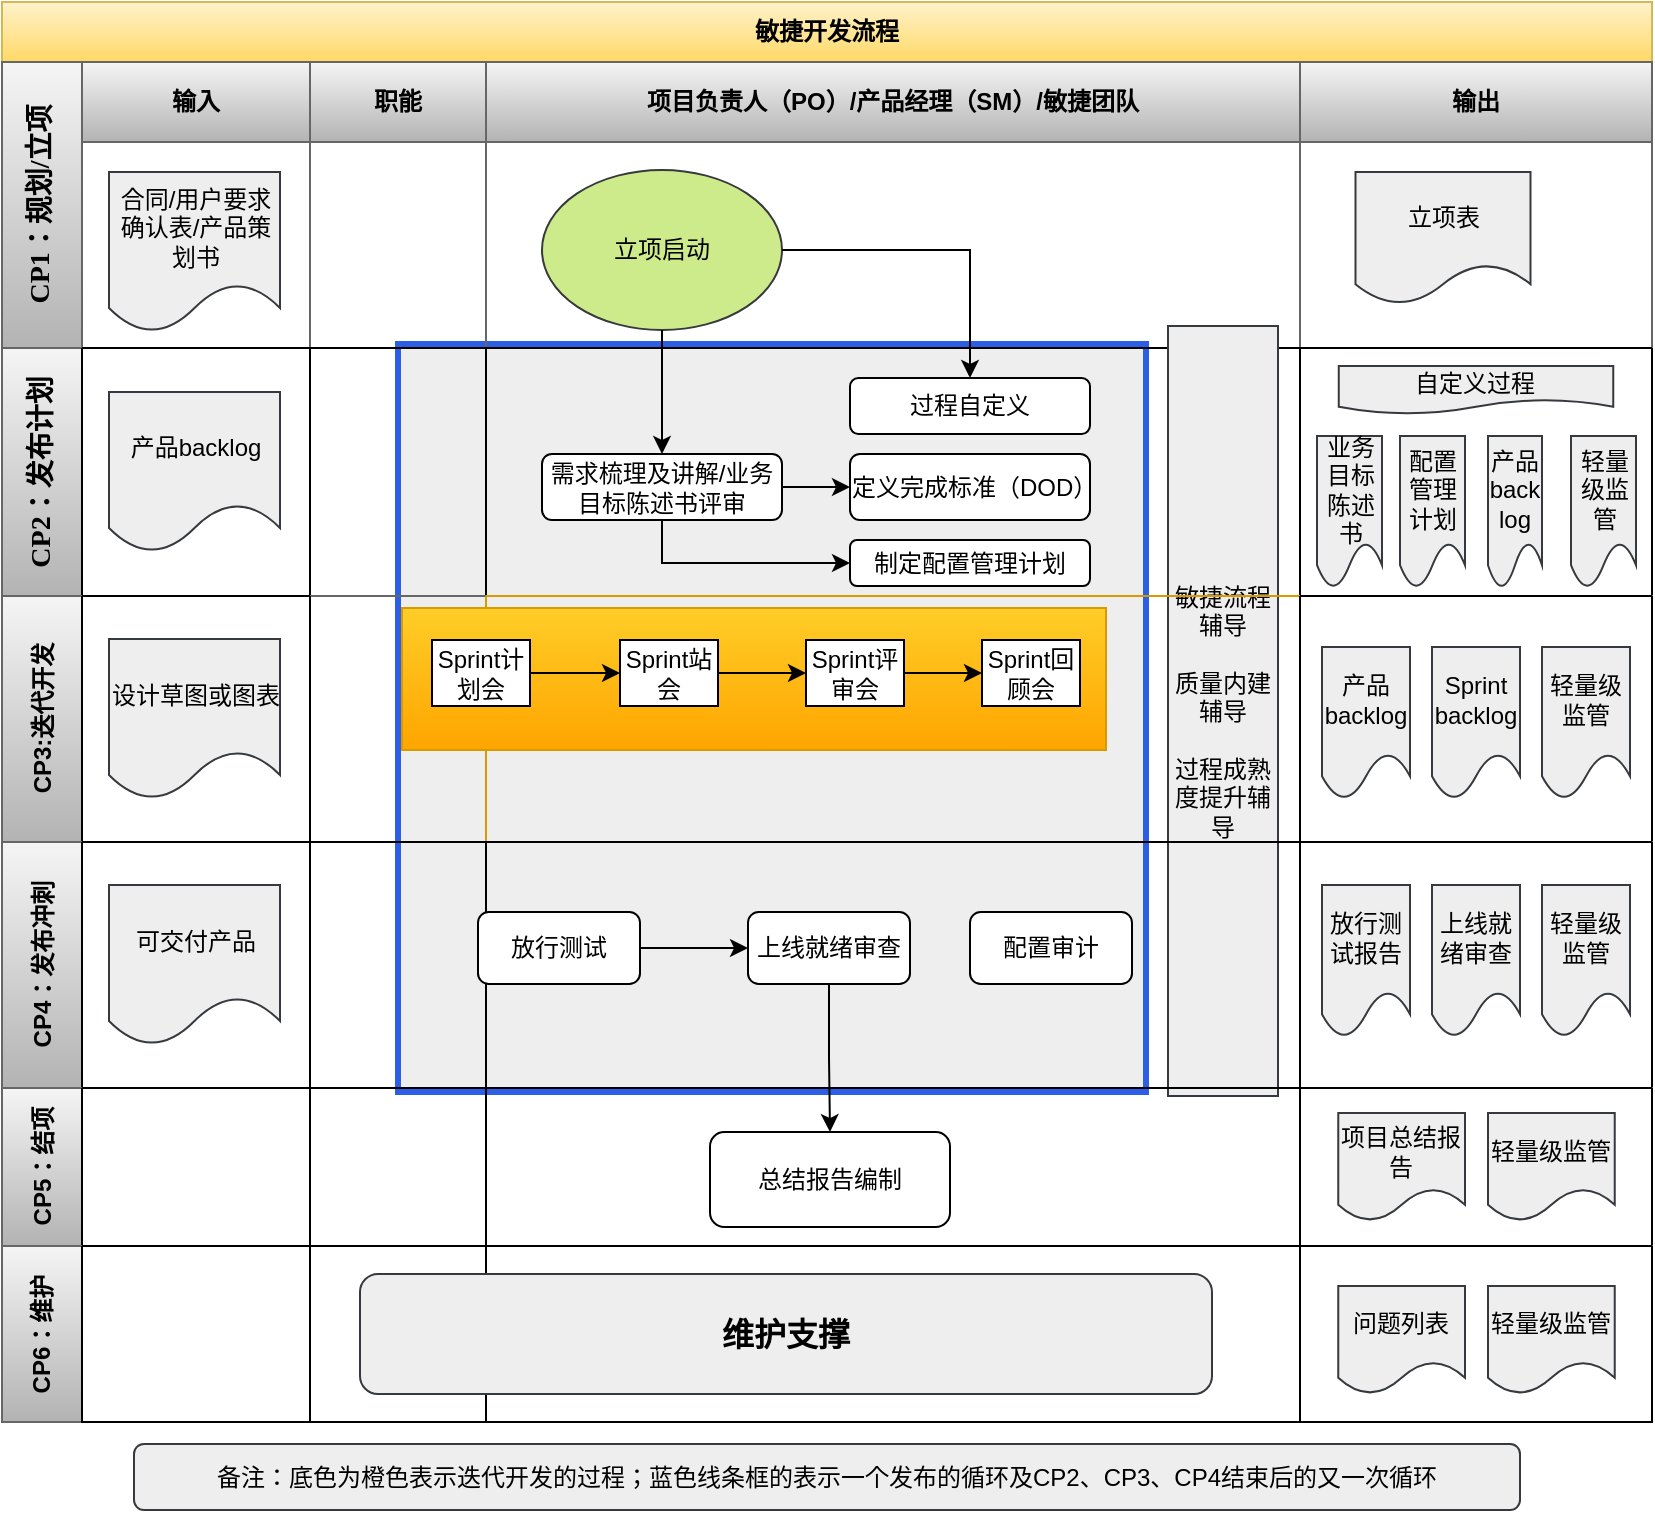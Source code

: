 <mxfile version="14.2.7" type="github">
  <diagram id="xMsZwE5U7lx6iym2p2ss" name="Page-1">
    <mxGraphModel dx="1038" dy="556" grid="1" gridSize="11" guides="1" tooltips="1" connect="1" arrows="1" fold="1" page="1" pageScale="1" pageWidth="827" pageHeight="1169" math="0" shadow="0">
      <root>
        <mxCell id="0" />
        <mxCell id="1" parent="0" />
        <mxCell id="d9clo69hiW4yOXyT_c3d-487" value="" style="rounded=0;whiteSpace=wrap;html=1;shadow=0;fillColor=#eeeeee;strokeColor=#2D5EE6;strokeWidth=3;" vertex="1" parent="1">
          <mxGeometry x="198" y="253" width="374" height="374" as="geometry" />
        </mxCell>
        <mxCell id="d9clo69hiW4yOXyT_c3d-7" value="敏捷开发流程" style="shape=table;childLayout=tableLayout;rowLines=0;columnLines=0;startSize=30;html=1;whiteSpace=wrap;collapsible=0;recursiveResize=0;expand=0;pointerEvents=0;fontStyle=1;align=center;strokeColor=#d6b656;gradientColor=#ffd966;fillColor=#fff2cc;" vertex="1" parent="1">
          <mxGeometry y="82" width="825" height="710" as="geometry" />
        </mxCell>
        <mxCell id="d9clo69hiW4yOXyT_c3d-8" value="&lt;font style=&quot;font-size: 14px&quot; face=&quot;Times New Roman&quot;&gt;CP1：规划/立项&lt;/font&gt;" style="swimlane;horizontal=0;points=[[0,0.5],[1,0.5]];portConstraint=eastwest;startSize=40;html=1;whiteSpace=wrap;collapsible=0;recursiveResize=0;expand=0;pointerEvents=0;fontStyle=1;gradientColor=#b3b3b3;fillColor=#f5f5f5;strokeColor=#666666;" vertex="1" parent="d9clo69hiW4yOXyT_c3d-7">
          <mxGeometry y="30" width="825" height="143" as="geometry" />
        </mxCell>
        <mxCell id="d9clo69hiW4yOXyT_c3d-9" value="输入" style="swimlane;connectable=0;startSize=40;html=1;whiteSpace=wrap;collapsible=0;recursiveResize=0;expand=0;pointerEvents=0;gradientColor=#b3b3b3;fillColor=#f5f5f5;strokeColor=#666666;" vertex="1" parent="d9clo69hiW4yOXyT_c3d-8">
          <mxGeometry x="40" width="114" height="143" as="geometry" />
        </mxCell>
        <mxCell id="d9clo69hiW4yOXyT_c3d-470" value="合同/用户要求确认表/产品策划书" style="shape=document;whiteSpace=wrap;html=1;boundedLbl=1;fillColor=#eeeeee;strokeColor=#36393d;" vertex="1" parent="d9clo69hiW4yOXyT_c3d-9">
          <mxGeometry x="13.5" y="55" width="85.5" height="80" as="geometry" />
        </mxCell>
        <mxCell id="d9clo69hiW4yOXyT_c3d-10" value="职能" style="swimlane;connectable=0;startSize=40;html=1;whiteSpace=wrap;collapsible=0;recursiveResize=0;expand=0;pointerEvents=0;gradientColor=#b3b3b3;fillColor=#f5f5f5;strokeColor=#666666;" vertex="1" parent="d9clo69hiW4yOXyT_c3d-8">
          <mxGeometry x="154" width="88" height="143" as="geometry" />
        </mxCell>
        <mxCell id="d9clo69hiW4yOXyT_c3d-11" value="项目负责人（PO）/产品经理（SM）/敏捷团队" style="swimlane;connectable=0;startSize=40;html=1;whiteSpace=wrap;collapsible=0;recursiveResize=0;expand=0;pointerEvents=0;gradientColor=#b3b3b3;fillColor=#f5f5f5;strokeColor=#666666;" vertex="1" parent="d9clo69hiW4yOXyT_c3d-8">
          <mxGeometry x="242" width="407" height="143" as="geometry" />
        </mxCell>
        <mxCell id="d9clo69hiW4yOXyT_c3d-475" value="立项启动" style="ellipse;whiteSpace=wrap;html=1;fillColor=#cdeb8b;strokeColor=#36393d;" vertex="1" parent="d9clo69hiW4yOXyT_c3d-11">
          <mxGeometry x="28" y="54" width="120" height="80" as="geometry" />
        </mxCell>
        <mxCell id="d9clo69hiW4yOXyT_c3d-446" value="输出" style="swimlane;connectable=0;startSize=40;html=1;whiteSpace=wrap;collapsible=0;recursiveResize=0;expand=0;pointerEvents=0;gradientColor=#b3b3b3;fillColor=#f5f5f5;strokeColor=#666666;" vertex="1" parent="d9clo69hiW4yOXyT_c3d-8">
          <mxGeometry x="649" width="176" height="143" as="geometry" />
        </mxCell>
        <mxCell id="d9clo69hiW4yOXyT_c3d-507" value="立项表" style="shape=document;whiteSpace=wrap;html=1;boundedLbl=1;fillColor=#eeeeee;strokeColor=#36393d;" vertex="1" parent="d9clo69hiW4yOXyT_c3d-446">
          <mxGeometry x="27.75" y="55" width="87.5" height="66" as="geometry" />
        </mxCell>
        <mxCell id="d9clo69hiW4yOXyT_c3d-12" value="&lt;font face=&quot;Times New Roman&quot; style=&quot;font-size: 14px&quot;&gt;CP2：发布计划&lt;/font&gt;" style="swimlane;horizontal=0;points=[[0,0.5],[1,0.5]];portConstraint=eastwest;startSize=40;html=1;whiteSpace=wrap;collapsible=0;recursiveResize=0;expand=0;pointerEvents=0;gradientColor=#b3b3b3;fillColor=#f5f5f5;strokeColor=#666666;" vertex="1" parent="d9clo69hiW4yOXyT_c3d-7">
          <mxGeometry y="173" width="825" height="124" as="geometry" />
        </mxCell>
        <mxCell id="d9clo69hiW4yOXyT_c3d-13" value="" style="swimlane;connectable=0;startSize=0;html=1;whiteSpace=wrap;collapsible=0;recursiveResize=0;expand=0;pointerEvents=0;" vertex="1" parent="d9clo69hiW4yOXyT_c3d-12">
          <mxGeometry x="40" width="114" height="124" as="geometry" />
        </mxCell>
        <mxCell id="d9clo69hiW4yOXyT_c3d-471" value="产品backlog" style="shape=document;whiteSpace=wrap;html=1;boundedLbl=1;fillColor=#eeeeee;strokeColor=#36393d;" vertex="1" parent="d9clo69hiW4yOXyT_c3d-13">
          <mxGeometry x="13.5" y="22" width="85.5" height="80" as="geometry" />
        </mxCell>
        <mxCell id="d9clo69hiW4yOXyT_c3d-14" value="" style="swimlane;connectable=0;startSize=0;html=1;whiteSpace=wrap;collapsible=0;recursiveResize=0;expand=0;pointerEvents=0;swimlaneLine=1;" vertex="1" parent="d9clo69hiW4yOXyT_c3d-12">
          <mxGeometry x="154" width="88" height="124" as="geometry" />
        </mxCell>
        <mxCell id="d9clo69hiW4yOXyT_c3d-15" value="" style="swimlane;connectable=0;startSize=0;html=1;whiteSpace=wrap;collapsible=0;recursiveResize=0;expand=0;pointerEvents=0;" vertex="1" parent="d9clo69hiW4yOXyT_c3d-12">
          <mxGeometry x="242" width="407" height="124" as="geometry" />
        </mxCell>
        <mxCell id="d9clo69hiW4yOXyT_c3d-479" value="" style="edgeStyle=orthogonalEdgeStyle;rounded=0;orthogonalLoop=1;jettySize=auto;html=1;" edge="1" parent="d9clo69hiW4yOXyT_c3d-15" source="d9clo69hiW4yOXyT_c3d-476" target="d9clo69hiW4yOXyT_c3d-478">
          <mxGeometry relative="1" as="geometry" />
        </mxCell>
        <mxCell id="d9clo69hiW4yOXyT_c3d-477" value="敏捷流程辅导&lt;br&gt;&lt;br&gt;质量内建辅导&lt;br&gt;&lt;br&gt;过程成熟度提升辅导" style="rounded=0;whiteSpace=wrap;html=1;fillColor=#eeeeee;strokeColor=#36393d;" vertex="1" parent="d9clo69hiW4yOXyT_c3d-15">
          <mxGeometry x="341" y="-11" width="55" height="385" as="geometry" />
        </mxCell>
        <mxCell id="d9clo69hiW4yOXyT_c3d-476" value="需求梳理及讲解/业务目标陈述书评审" style="rounded=1;whiteSpace=wrap;html=1;" vertex="1" parent="d9clo69hiW4yOXyT_c3d-15">
          <mxGeometry x="28" y="53" width="120" height="33" as="geometry" />
        </mxCell>
        <mxCell id="d9clo69hiW4yOXyT_c3d-482" value="过程自定义" style="whiteSpace=wrap;html=1;rounded=1;" vertex="1" parent="d9clo69hiW4yOXyT_c3d-15">
          <mxGeometry x="182" y="15" width="120" height="28" as="geometry" />
        </mxCell>
        <mxCell id="d9clo69hiW4yOXyT_c3d-478" value="定义完成标准（DOD）" style="whiteSpace=wrap;html=1;rounded=1;" vertex="1" parent="d9clo69hiW4yOXyT_c3d-15">
          <mxGeometry x="182" y="53" width="120" height="33" as="geometry" />
        </mxCell>
        <mxCell id="d9clo69hiW4yOXyT_c3d-480" value="制定配置管理计划" style="whiteSpace=wrap;html=1;rounded=1;" vertex="1" parent="d9clo69hiW4yOXyT_c3d-15">
          <mxGeometry x="182" y="96" width="120" height="23" as="geometry" />
        </mxCell>
        <mxCell id="d9clo69hiW4yOXyT_c3d-481" value="" style="edgeStyle=orthogonalEdgeStyle;rounded=0;orthogonalLoop=1;jettySize=auto;html=1;entryX=0;entryY=0.5;entryDx=0;entryDy=0;" edge="1" parent="d9clo69hiW4yOXyT_c3d-15" source="d9clo69hiW4yOXyT_c3d-476" target="d9clo69hiW4yOXyT_c3d-480">
          <mxGeometry relative="1" as="geometry">
            <mxPoint x="182" y="98" as="targetPoint" />
            <Array as="points">
              <mxPoint x="88" y="108" />
            </Array>
          </mxGeometry>
        </mxCell>
        <mxCell id="d9clo69hiW4yOXyT_c3d-447" style="swimlane;connectable=0;startSize=0;html=1;whiteSpace=wrap;collapsible=0;recursiveResize=0;expand=0;pointerEvents=0;" vertex="1" parent="d9clo69hiW4yOXyT_c3d-12">
          <mxGeometry x="649" width="176" height="124" as="geometry" />
        </mxCell>
        <mxCell id="d9clo69hiW4yOXyT_c3d-508" value="自定义过程" style="shape=document;whiteSpace=wrap;html=1;boundedLbl=1;fillColor=#eeeeee;strokeColor=#36393d;" vertex="1" parent="d9clo69hiW4yOXyT_c3d-447">
          <mxGeometry x="19.38" y="9" width="137.25" height="24" as="geometry" />
        </mxCell>
        <mxCell id="d9clo69hiW4yOXyT_c3d-509" value="业务目标陈述书" style="shape=document;whiteSpace=wrap;html=1;boundedLbl=1;fillColor=#eeeeee;strokeColor=#36393d;" vertex="1" parent="d9clo69hiW4yOXyT_c3d-447">
          <mxGeometry x="8.5" y="44" width="32.5" height="76" as="geometry" />
        </mxCell>
        <mxCell id="d9clo69hiW4yOXyT_c3d-512" value="配置管理计划" style="shape=document;whiteSpace=wrap;html=1;boundedLbl=1;fillColor=#eeeeee;strokeColor=#36393d;" vertex="1" parent="d9clo69hiW4yOXyT_c3d-447">
          <mxGeometry x="50" y="44" width="32.5" height="76" as="geometry" />
        </mxCell>
        <mxCell id="d9clo69hiW4yOXyT_c3d-513" value="产品back&lt;br&gt;log" style="shape=document;whiteSpace=wrap;html=1;boundedLbl=1;fillColor=#eeeeee;strokeColor=#36393d;" vertex="1" parent="d9clo69hiW4yOXyT_c3d-447">
          <mxGeometry x="94" y="44" width="27" height="76" as="geometry" />
        </mxCell>
        <mxCell id="d9clo69hiW4yOXyT_c3d-514" value="轻量级监管" style="shape=document;whiteSpace=wrap;html=1;boundedLbl=1;fillColor=#eeeeee;strokeColor=#36393d;" vertex="1" parent="d9clo69hiW4yOXyT_c3d-447">
          <mxGeometry x="135.5" y="44" width="32.5" height="76" as="geometry" />
        </mxCell>
        <mxCell id="d9clo69hiW4yOXyT_c3d-16" value="CP3:迭代开发" style="swimlane;horizontal=0;points=[[0,0.5],[1,0.5]];portConstraint=eastwest;startSize=40;html=1;whiteSpace=wrap;collapsible=0;recursiveResize=0;expand=0;pointerEvents=0;gradientColor=#b3b3b3;fillColor=#f5f5f5;strokeColor=#666666;" vertex="1" parent="d9clo69hiW4yOXyT_c3d-7">
          <mxGeometry y="297" width="825" height="123" as="geometry" />
        </mxCell>
        <mxCell id="d9clo69hiW4yOXyT_c3d-17" value="" style="swimlane;connectable=0;startSize=0;html=1;whiteSpace=wrap;collapsible=0;recursiveResize=0;expand=0;pointerEvents=0;" vertex="1" parent="d9clo69hiW4yOXyT_c3d-16">
          <mxGeometry x="40" width="114" height="123" as="geometry" />
        </mxCell>
        <mxCell id="d9clo69hiW4yOXyT_c3d-472" value="设计草图或图表" style="shape=document;whiteSpace=wrap;html=1;boundedLbl=1;fillColor=#eeeeee;strokeColor=#36393d;" vertex="1" parent="d9clo69hiW4yOXyT_c3d-17">
          <mxGeometry x="13.5" y="21.5" width="85.5" height="80" as="geometry" />
        </mxCell>
        <mxCell id="d9clo69hiW4yOXyT_c3d-18" value="" style="swimlane;connectable=0;startSize=0;html=1;whiteSpace=wrap;collapsible=0;recursiveResize=0;expand=0;pointerEvents=0;strokeColor=none;" vertex="1" parent="d9clo69hiW4yOXyT_c3d-16">
          <mxGeometry x="154" width="88" height="123" as="geometry" />
        </mxCell>
        <mxCell id="d9clo69hiW4yOXyT_c3d-19" value="" style="swimlane;connectable=0;startSize=0;html=1;whiteSpace=wrap;collapsible=0;recursiveResize=0;expand=0;pointerEvents=0;gradientColor=#ffa500;fillColor=#ffcd28;strokeColor=#d79b00;" vertex="1" parent="d9clo69hiW4yOXyT_c3d-16">
          <mxGeometry x="242" width="407" height="123" as="geometry" />
        </mxCell>
        <mxCell id="d9clo69hiW4yOXyT_c3d-488" value="" style="rounded=0;whiteSpace=wrap;html=1;shadow=0;strokeColor=#d79b00;fillColor=#ffcd28;gradientColor=#ffa500;" vertex="1" parent="d9clo69hiW4yOXyT_c3d-19">
          <mxGeometry x="-42" y="6" width="352" height="71" as="geometry" />
        </mxCell>
        <mxCell id="d9clo69hiW4yOXyT_c3d-496" style="edgeStyle=orthogonalEdgeStyle;rounded=0;orthogonalLoop=1;jettySize=auto;html=1;entryX=0;entryY=0.5;entryDx=0;entryDy=0;" edge="1" parent="d9clo69hiW4yOXyT_c3d-19" source="d9clo69hiW4yOXyT_c3d-489" target="d9clo69hiW4yOXyT_c3d-494">
          <mxGeometry relative="1" as="geometry" />
        </mxCell>
        <mxCell id="d9clo69hiW4yOXyT_c3d-489" value="Sprint计划会" style="rounded=0;whiteSpace=wrap;html=1;shadow=0;" vertex="1" parent="d9clo69hiW4yOXyT_c3d-19">
          <mxGeometry x="-27" y="22" width="49" height="33" as="geometry" />
        </mxCell>
        <mxCell id="d9clo69hiW4yOXyT_c3d-497" style="edgeStyle=orthogonalEdgeStyle;rounded=0;orthogonalLoop=1;jettySize=auto;html=1;entryX=0;entryY=0.5;entryDx=0;entryDy=0;" edge="1" parent="d9clo69hiW4yOXyT_c3d-19" source="d9clo69hiW4yOXyT_c3d-494" target="d9clo69hiW4yOXyT_c3d-493">
          <mxGeometry relative="1" as="geometry" />
        </mxCell>
        <mxCell id="d9clo69hiW4yOXyT_c3d-494" value="Sprint站会" style="rounded=0;whiteSpace=wrap;html=1;shadow=0;" vertex="1" parent="d9clo69hiW4yOXyT_c3d-19">
          <mxGeometry x="67" y="22" width="49" height="33" as="geometry" />
        </mxCell>
        <mxCell id="d9clo69hiW4yOXyT_c3d-498" style="edgeStyle=orthogonalEdgeStyle;rounded=0;orthogonalLoop=1;jettySize=auto;html=1;entryX=0;entryY=0.5;entryDx=0;entryDy=0;" edge="1" parent="d9clo69hiW4yOXyT_c3d-19" source="d9clo69hiW4yOXyT_c3d-493" target="d9clo69hiW4yOXyT_c3d-495">
          <mxGeometry relative="1" as="geometry" />
        </mxCell>
        <mxCell id="d9clo69hiW4yOXyT_c3d-493" value="Sprint评审会" style="rounded=0;whiteSpace=wrap;html=1;shadow=0;" vertex="1" parent="d9clo69hiW4yOXyT_c3d-19">
          <mxGeometry x="160" y="22" width="49" height="33" as="geometry" />
        </mxCell>
        <mxCell id="d9clo69hiW4yOXyT_c3d-495" value="Sprint回顾会" style="rounded=0;whiteSpace=wrap;html=1;shadow=0;" vertex="1" parent="d9clo69hiW4yOXyT_c3d-19">
          <mxGeometry x="248" y="22" width="49" height="33" as="geometry" />
        </mxCell>
        <mxCell id="d9clo69hiW4yOXyT_c3d-448" style="swimlane;connectable=0;startSize=0;html=1;whiteSpace=wrap;collapsible=0;recursiveResize=0;expand=0;pointerEvents=0;" vertex="1" parent="d9clo69hiW4yOXyT_c3d-16">
          <mxGeometry x="649" width="176" height="123" as="geometry" />
        </mxCell>
        <mxCell id="d9clo69hiW4yOXyT_c3d-515" value="轻量级监管" style="shape=document;whiteSpace=wrap;html=1;boundedLbl=1;fillColor=#eeeeee;strokeColor=#36393d;" vertex="1" parent="d9clo69hiW4yOXyT_c3d-448">
          <mxGeometry x="121" y="25.5" width="44" height="76" as="geometry" />
        </mxCell>
        <mxCell id="d9clo69hiW4yOXyT_c3d-516" value="Sprint&lt;br&gt;backlog" style="shape=document;whiteSpace=wrap;html=1;boundedLbl=1;fillColor=#eeeeee;strokeColor=#36393d;" vertex="1" parent="d9clo69hiW4yOXyT_c3d-448">
          <mxGeometry x="66" y="25.5" width="44" height="76" as="geometry" />
        </mxCell>
        <mxCell id="d9clo69hiW4yOXyT_c3d-517" value="产品backlog" style="shape=document;whiteSpace=wrap;html=1;boundedLbl=1;fillColor=#eeeeee;strokeColor=#36393d;" vertex="1" parent="d9clo69hiW4yOXyT_c3d-448">
          <mxGeometry x="11" y="25.5" width="44" height="76" as="geometry" />
        </mxCell>
        <mxCell id="d9clo69hiW4yOXyT_c3d-449" value="CP4：发布冲刺" style="swimlane;horizontal=0;points=[[0,0.5],[1,0.5]];portConstraint=eastwest;startSize=40;html=1;whiteSpace=wrap;collapsible=0;recursiveResize=0;expand=0;pointerEvents=0;gradientColor=#b3b3b3;fillColor=#f5f5f5;strokeColor=#666666;" vertex="1" parent="d9clo69hiW4yOXyT_c3d-7">
          <mxGeometry y="420" width="825" height="123" as="geometry" />
        </mxCell>
        <mxCell id="d9clo69hiW4yOXyT_c3d-450" style="swimlane;connectable=0;startSize=0;html=1;whiteSpace=wrap;collapsible=0;recursiveResize=0;expand=0;pointerEvents=0;" vertex="1" parent="d9clo69hiW4yOXyT_c3d-449">
          <mxGeometry x="40" width="114" height="123" as="geometry" />
        </mxCell>
        <mxCell id="d9clo69hiW4yOXyT_c3d-473" value="可交付产品" style="shape=document;whiteSpace=wrap;html=1;boundedLbl=1;fillColor=#eeeeee;strokeColor=#36393d;" vertex="1" parent="d9clo69hiW4yOXyT_c3d-450">
          <mxGeometry x="13.5" y="21.5" width="85.5" height="80" as="geometry" />
        </mxCell>
        <mxCell id="d9clo69hiW4yOXyT_c3d-451" style="swimlane;connectable=0;startSize=0;html=1;whiteSpace=wrap;collapsible=0;recursiveResize=0;expand=0;pointerEvents=0;" vertex="1" parent="d9clo69hiW4yOXyT_c3d-449">
          <mxGeometry x="154" width="88" height="123" as="geometry" />
        </mxCell>
        <mxCell id="d9clo69hiW4yOXyT_c3d-452" style="swimlane;connectable=0;startSize=0;html=1;whiteSpace=wrap;collapsible=0;recursiveResize=0;expand=0;pointerEvents=0;" vertex="1" parent="d9clo69hiW4yOXyT_c3d-449">
          <mxGeometry x="242" width="407" height="123" as="geometry" />
        </mxCell>
        <mxCell id="d9clo69hiW4yOXyT_c3d-453" style="swimlane;connectable=0;startSize=0;html=1;whiteSpace=wrap;collapsible=0;recursiveResize=0;expand=0;pointerEvents=0;" vertex="1" parent="d9clo69hiW4yOXyT_c3d-449">
          <mxGeometry x="649" width="176" height="123" as="geometry" />
        </mxCell>
        <mxCell id="d9clo69hiW4yOXyT_c3d-518" value="放行测试报告" style="shape=document;whiteSpace=wrap;html=1;boundedLbl=1;fillColor=#eeeeee;strokeColor=#36393d;" vertex="1" parent="d9clo69hiW4yOXyT_c3d-453">
          <mxGeometry x="11" y="21.5" width="44" height="76" as="geometry" />
        </mxCell>
        <mxCell id="d9clo69hiW4yOXyT_c3d-519" value="上线就绪审查" style="shape=document;whiteSpace=wrap;html=1;boundedLbl=1;fillColor=#eeeeee;strokeColor=#36393d;" vertex="1" parent="d9clo69hiW4yOXyT_c3d-453">
          <mxGeometry x="66" y="21.5" width="44" height="76" as="geometry" />
        </mxCell>
        <mxCell id="d9clo69hiW4yOXyT_c3d-520" value="轻量级监管" style="shape=document;whiteSpace=wrap;html=1;boundedLbl=1;fillColor=#eeeeee;strokeColor=#36393d;" vertex="1" parent="d9clo69hiW4yOXyT_c3d-453">
          <mxGeometry x="121" y="21.5" width="44" height="76" as="geometry" />
        </mxCell>
        <mxCell id="d9clo69hiW4yOXyT_c3d-454" value="CP5：结项" style="swimlane;horizontal=0;points=[[0,0.5],[1,0.5]];portConstraint=eastwest;startSize=40;html=1;whiteSpace=wrap;collapsible=0;recursiveResize=0;expand=0;pointerEvents=0;gradientColor=#b3b3b3;fillColor=#f5f5f5;strokeColor=#666666;" vertex="1" parent="d9clo69hiW4yOXyT_c3d-7">
          <mxGeometry y="543" width="825" height="79" as="geometry" />
        </mxCell>
        <mxCell id="d9clo69hiW4yOXyT_c3d-455" style="swimlane;connectable=0;startSize=0;html=1;whiteSpace=wrap;collapsible=0;recursiveResize=0;expand=0;pointerEvents=0;" vertex="1" parent="d9clo69hiW4yOXyT_c3d-454">
          <mxGeometry x="40" width="114" height="79" as="geometry" />
        </mxCell>
        <mxCell id="d9clo69hiW4yOXyT_c3d-456" style="swimlane;connectable=0;startSize=0;html=1;whiteSpace=wrap;collapsible=0;recursiveResize=0;expand=0;pointerEvents=0;" vertex="1" parent="d9clo69hiW4yOXyT_c3d-454">
          <mxGeometry x="154" width="88" height="79" as="geometry" />
        </mxCell>
        <mxCell id="d9clo69hiW4yOXyT_c3d-457" style="swimlane;connectable=0;startSize=0;html=1;whiteSpace=wrap;collapsible=0;recursiveResize=0;expand=0;pointerEvents=0;" vertex="1" parent="d9clo69hiW4yOXyT_c3d-454">
          <mxGeometry x="242" width="407" height="79" as="geometry" />
        </mxCell>
        <mxCell id="d9clo69hiW4yOXyT_c3d-504" value="总结报告编制" style="rounded=1;whiteSpace=wrap;html=1;shadow=0;" vertex="1" parent="d9clo69hiW4yOXyT_c3d-457">
          <mxGeometry x="112" y="22" width="120" height="47.5" as="geometry" />
        </mxCell>
        <mxCell id="d9clo69hiW4yOXyT_c3d-458" style="swimlane;connectable=0;startSize=0;html=1;whiteSpace=wrap;collapsible=0;recursiveResize=0;expand=0;pointerEvents=0;" vertex="1" parent="d9clo69hiW4yOXyT_c3d-454">
          <mxGeometry x="649" width="176" height="79" as="geometry" />
        </mxCell>
        <mxCell id="d9clo69hiW4yOXyT_c3d-521" value="轻量级监管" style="shape=document;whiteSpace=wrap;html=1;boundedLbl=1;fillColor=#eeeeee;strokeColor=#36393d;" vertex="1" parent="d9clo69hiW4yOXyT_c3d-458">
          <mxGeometry x="94" y="12.5" width="63.37" height="54" as="geometry" />
        </mxCell>
        <mxCell id="d9clo69hiW4yOXyT_c3d-523" value="项目总结报告" style="shape=document;whiteSpace=wrap;html=1;boundedLbl=1;fillColor=#eeeeee;strokeColor=#36393d;" vertex="1" parent="d9clo69hiW4yOXyT_c3d-458">
          <mxGeometry x="19.13" y="12.5" width="63.37" height="54" as="geometry" />
        </mxCell>
        <mxCell id="d9clo69hiW4yOXyT_c3d-459" value="CP6：维护" style="swimlane;horizontal=0;points=[[0,0.5],[1,0.5]];portConstraint=eastwest;startSize=40;html=1;whiteSpace=wrap;collapsible=0;recursiveResize=0;expand=0;pointerEvents=0;gradientColor=#b3b3b3;fillColor=#f5f5f5;strokeColor=#666666;" vertex="1" parent="d9clo69hiW4yOXyT_c3d-7">
          <mxGeometry y="622" width="825" height="88" as="geometry" />
        </mxCell>
        <mxCell id="d9clo69hiW4yOXyT_c3d-460" style="swimlane;connectable=0;startSize=0;html=1;whiteSpace=wrap;collapsible=0;recursiveResize=0;expand=0;pointerEvents=0;" vertex="1" parent="d9clo69hiW4yOXyT_c3d-459">
          <mxGeometry x="40" width="114" height="88" as="geometry" />
        </mxCell>
        <mxCell id="d9clo69hiW4yOXyT_c3d-461" style="swimlane;connectable=0;startSize=0;html=1;whiteSpace=wrap;collapsible=0;recursiveResize=0;expand=0;pointerEvents=0;" vertex="1" parent="d9clo69hiW4yOXyT_c3d-459">
          <mxGeometry x="154" width="88" height="88" as="geometry" />
        </mxCell>
        <mxCell id="d9clo69hiW4yOXyT_c3d-462" style="swimlane;connectable=0;startSize=0;html=1;whiteSpace=wrap;collapsible=0;recursiveResize=0;expand=0;pointerEvents=0;" vertex="1" parent="d9clo69hiW4yOXyT_c3d-459">
          <mxGeometry x="242" width="407" height="88" as="geometry" />
        </mxCell>
        <mxCell id="d9clo69hiW4yOXyT_c3d-506" value="&lt;b&gt;&lt;font style=&quot;font-size: 16px&quot;&gt;维护支撑&lt;/font&gt;&lt;/b&gt;" style="rounded=1;whiteSpace=wrap;html=1;shadow=0;fillColor=#eeeeee;strokeColor=#36393d;" vertex="1" parent="d9clo69hiW4yOXyT_c3d-462">
          <mxGeometry x="-63" y="14" width="426" height="60" as="geometry" />
        </mxCell>
        <mxCell id="d9clo69hiW4yOXyT_c3d-463" style="swimlane;connectable=0;startSize=0;html=1;whiteSpace=wrap;collapsible=0;recursiveResize=0;expand=0;pointerEvents=0;" vertex="1" parent="d9clo69hiW4yOXyT_c3d-459">
          <mxGeometry x="649" width="176" height="88" as="geometry" />
        </mxCell>
        <mxCell id="d9clo69hiW4yOXyT_c3d-524" value="轻量级监管" style="shape=document;whiteSpace=wrap;html=1;boundedLbl=1;fillColor=#eeeeee;strokeColor=#36393d;" vertex="1" parent="d9clo69hiW4yOXyT_c3d-463">
          <mxGeometry x="94" y="20" width="63.37" height="54" as="geometry" />
        </mxCell>
        <mxCell id="d9clo69hiW4yOXyT_c3d-525" value="问题列表" style="shape=document;whiteSpace=wrap;html=1;boundedLbl=1;fillColor=#eeeeee;strokeColor=#36393d;" vertex="1" parent="d9clo69hiW4yOXyT_c3d-463">
          <mxGeometry x="19.13" y="20" width="63.37" height="54" as="geometry" />
        </mxCell>
        <mxCell id="d9clo69hiW4yOXyT_c3d-483" style="edgeStyle=orthogonalEdgeStyle;rounded=0;orthogonalLoop=1;jettySize=auto;html=1;entryX=0.5;entryY=0;entryDx=0;entryDy=0;" edge="1" parent="d9clo69hiW4yOXyT_c3d-7" source="d9clo69hiW4yOXyT_c3d-475" target="d9clo69hiW4yOXyT_c3d-482">
          <mxGeometry relative="1" as="geometry" />
        </mxCell>
        <mxCell id="d9clo69hiW4yOXyT_c3d-484" style="edgeStyle=orthogonalEdgeStyle;rounded=0;orthogonalLoop=1;jettySize=auto;html=1;entryX=0.5;entryY=0;entryDx=0;entryDy=0;" edge="1" parent="d9clo69hiW4yOXyT_c3d-7" source="d9clo69hiW4yOXyT_c3d-475" target="d9clo69hiW4yOXyT_c3d-476">
          <mxGeometry relative="1" as="geometry" />
        </mxCell>
        <mxCell id="d9clo69hiW4yOXyT_c3d-503" style="edgeStyle=orthogonalEdgeStyle;rounded=0;orthogonalLoop=1;jettySize=auto;html=1;entryX=0;entryY=0.5;entryDx=0;entryDy=0;" edge="1" parent="1" source="d9clo69hiW4yOXyT_c3d-499" target="d9clo69hiW4yOXyT_c3d-501">
          <mxGeometry relative="1" as="geometry" />
        </mxCell>
        <mxCell id="d9clo69hiW4yOXyT_c3d-499" value="放行测试" style="rounded=1;whiteSpace=wrap;html=1;shadow=0;" vertex="1" parent="1">
          <mxGeometry x="238" y="537" width="81" height="36" as="geometry" />
        </mxCell>
        <mxCell id="d9clo69hiW4yOXyT_c3d-505" style="edgeStyle=orthogonalEdgeStyle;rounded=0;orthogonalLoop=1;jettySize=auto;html=1;entryX=0.5;entryY=0;entryDx=0;entryDy=0;" edge="1" parent="1" source="d9clo69hiW4yOXyT_c3d-501" target="d9clo69hiW4yOXyT_c3d-504">
          <mxGeometry relative="1" as="geometry" />
        </mxCell>
        <mxCell id="d9clo69hiW4yOXyT_c3d-501" value="上线就绪审查" style="rounded=1;whiteSpace=wrap;html=1;shadow=0;" vertex="1" parent="1">
          <mxGeometry x="373" y="537" width="81" height="36" as="geometry" />
        </mxCell>
        <mxCell id="d9clo69hiW4yOXyT_c3d-502" value="配置审计" style="rounded=1;whiteSpace=wrap;html=1;shadow=0;" vertex="1" parent="1">
          <mxGeometry x="484" y="537" width="81" height="36" as="geometry" />
        </mxCell>
        <mxCell id="d9clo69hiW4yOXyT_c3d-469" value="备注：底色为橙色表示迭代开发的过程；蓝色线条框的表示一个发布的循环及CP2、CP3、CP4结束后的又一次循环" style="rounded=1;whiteSpace=wrap;html=1;fillColor=#eeeeee;strokeColor=#36393d;" vertex="1" parent="1">
          <mxGeometry x="66" y="803" width="693" height="33" as="geometry" />
        </mxCell>
      </root>
    </mxGraphModel>
  </diagram>
</mxfile>

